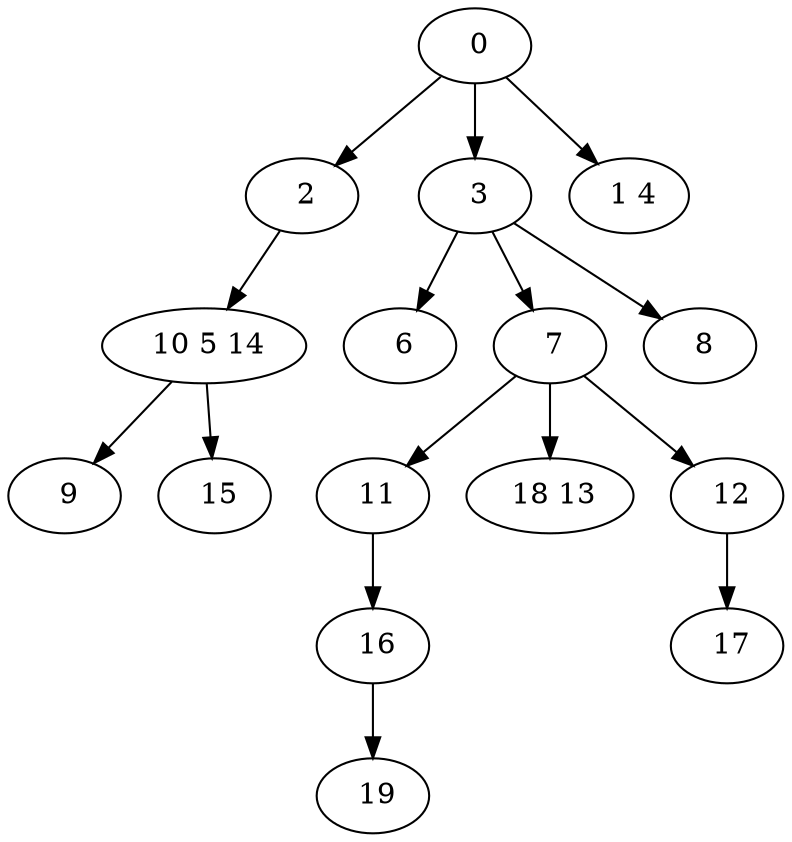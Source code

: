 digraph mytree {
" 0" -> " 2";
" 0" -> " 3";
" 0" -> " 1 4";
" 2" -> " 10 5 14";
" 3" -> " 6";
" 3" -> " 7";
" 3" -> " 8";
" 1 4";
" 10 5 14" -> " 9";
" 10 5 14" -> " 15";
" 6";
" 7" -> " 11";
" 7" -> " 18 13";
" 7" -> " 12";
" 8";
" 11" -> " 16";
" 18 13";
" 16" -> " 19";
" 19";
" 12" -> " 17";
" 17";
" 9";
" 15";
}
